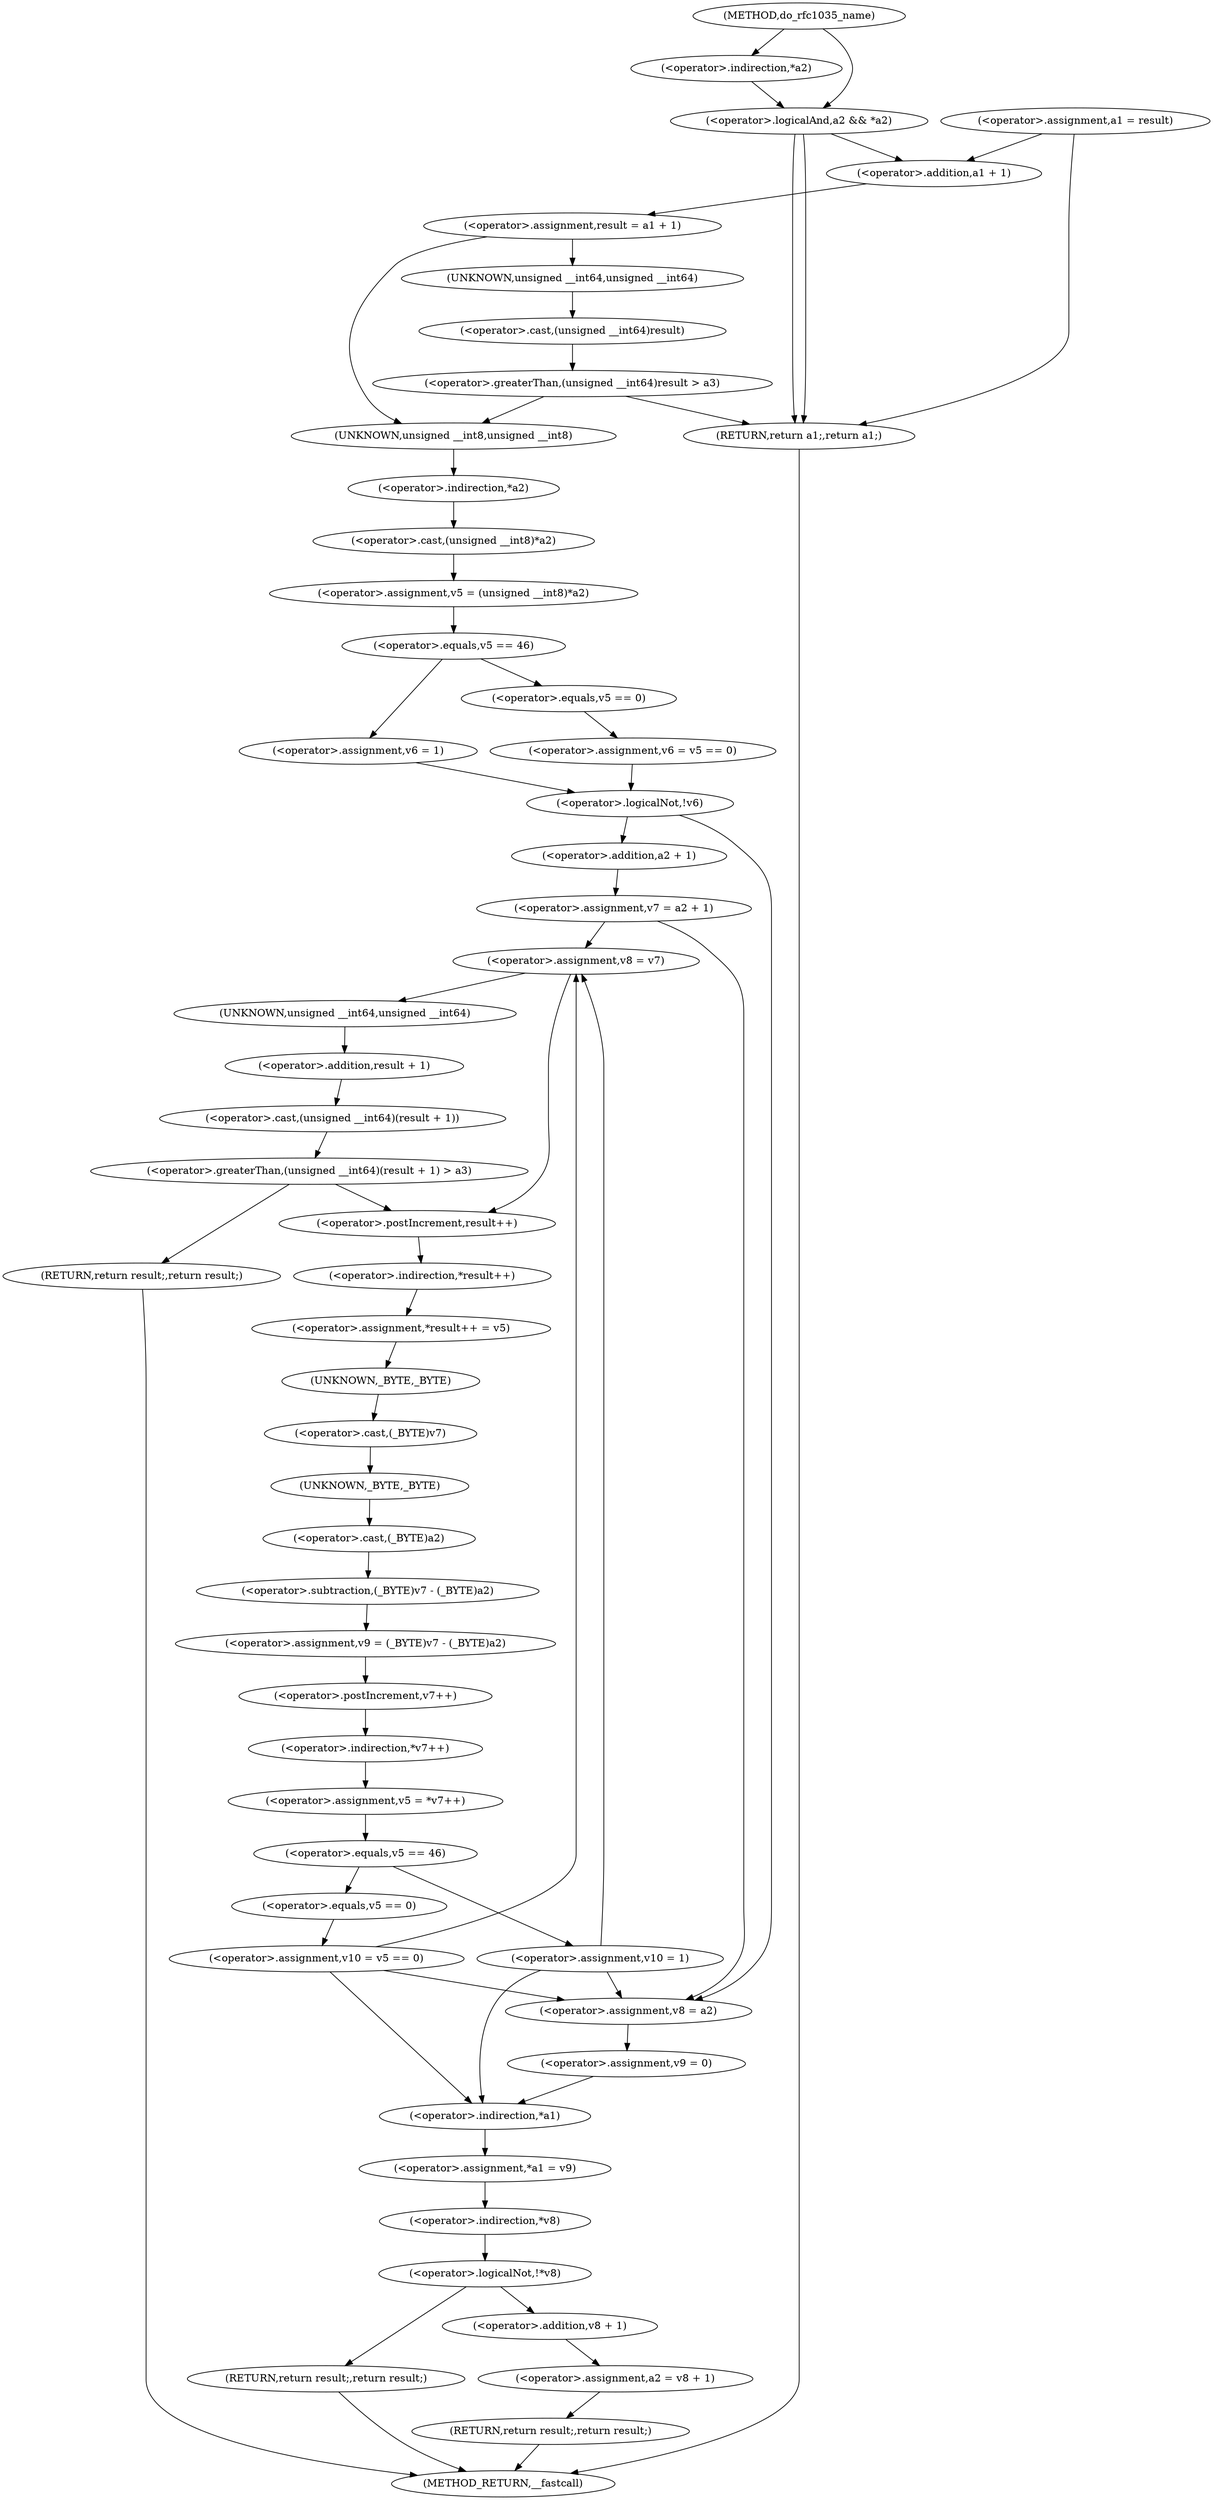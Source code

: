 digraph do_rfc1035_name {  
"1000121" [label = "(<operator>.logicalAnd,a2 && *a2)" ]
"1000123" [label = "(<operator>.indirection,*a2)" ]
"1000129" [label = "(<operator>.assignment,result = a1 + 1)" ]
"1000131" [label = "(<operator>.addition,a1 + 1)" ]
"1000138" [label = "(<operator>.greaterThan,(unsigned __int64)result > a3)" ]
"1000139" [label = "(<operator>.cast,(unsigned __int64)result)" ]
"1000140" [label = "(UNKNOWN,unsigned __int64,unsigned __int64)" ]
"1000144" [label = "(<operator>.assignment,v5 = (unsigned __int8)*a2)" ]
"1000146" [label = "(<operator>.cast,(unsigned __int8)*a2)" ]
"1000147" [label = "(UNKNOWN,unsigned __int8,unsigned __int8)" ]
"1000148" [label = "(<operator>.indirection,*a2)" ]
"1000151" [label = "(<operator>.equals,v5 == 46)" ]
"1000154" [label = "(<operator>.assignment,v6 = 1)" ]
"1000158" [label = "(<operator>.assignment,v6 = v5 == 0)" ]
"1000160" [label = "(<operator>.equals,v5 == 0)" ]
"1000164" [label = "(<operator>.logicalNot,!v6)" ]
"1000167" [label = "(<operator>.assignment,v7 = a2 + 1)" ]
"1000169" [label = "(<operator>.addition,a2 + 1)" ]
"1000175" [label = "(<operator>.assignment,v8 = v7)" ]
"1000182" [label = "(<operator>.greaterThan,(unsigned __int64)(result + 1) > a3)" ]
"1000183" [label = "(<operator>.cast,(unsigned __int64)(result + 1))" ]
"1000184" [label = "(UNKNOWN,unsigned __int64,unsigned __int64)" ]
"1000185" [label = "(<operator>.addition,result + 1)" ]
"1000189" [label = "(RETURN,return result;,return result;)" ]
"1000191" [label = "(<operator>.assignment,*result++ = v5)" ]
"1000192" [label = "(<operator>.indirection,*result++)" ]
"1000193" [label = "(<operator>.postIncrement,result++)" ]
"1000196" [label = "(<operator>.assignment,v9 = (_BYTE)v7 - (_BYTE)a2)" ]
"1000198" [label = "(<operator>.subtraction,(_BYTE)v7 - (_BYTE)a2)" ]
"1000199" [label = "(<operator>.cast,(_BYTE)v7)" ]
"1000200" [label = "(UNKNOWN,_BYTE,_BYTE)" ]
"1000202" [label = "(<operator>.cast,(_BYTE)a2)" ]
"1000203" [label = "(UNKNOWN,_BYTE,_BYTE)" ]
"1000205" [label = "(<operator>.assignment,v5 = *v7++)" ]
"1000207" [label = "(<operator>.indirection,*v7++)" ]
"1000208" [label = "(<operator>.postIncrement,v7++)" ]
"1000211" [label = "(<operator>.equals,v5 == 46)" ]
"1000214" [label = "(<operator>.assignment,v10 = 1)" ]
"1000218" [label = "(<operator>.assignment,v10 = v5 == 0)" ]
"1000220" [label = "(<operator>.equals,v5 == 0)" ]
"1000226" [label = "(<operator>.assignment,v8 = a2)" ]
"1000229" [label = "(<operator>.assignment,v9 = 0)" ]
"1000233" [label = "(<operator>.assignment,*a1 = v9)" ]
"1000234" [label = "(<operator>.indirection,*a1)" ]
"1000238" [label = "(<operator>.logicalNot,!*v8)" ]
"1000239" [label = "(<operator>.indirection,*v8)" ]
"1000241" [label = "(RETURN,return result;,return result;)" ]
"1000243" [label = "(<operator>.assignment,a2 = v8 + 1)" ]
"1000245" [label = "(<operator>.addition,v8 + 1)" ]
"1000248" [label = "(RETURN,return result;,return result;)" ]
"1000250" [label = "(<operator>.assignment,a1 = result)" ]
"1000253" [label = "(RETURN,return a1;,return a1;)" ]
"1000108" [label = "(METHOD,do_rfc1035_name)" ]
"1000255" [label = "(METHOD_RETURN,__fastcall)" ]
  "1000121" -> "1000131" 
  "1000121" -> "1000253" 
  "1000121" -> "1000253" 
  "1000123" -> "1000121" 
  "1000129" -> "1000140" 
  "1000129" -> "1000147" 
  "1000131" -> "1000129" 
  "1000138" -> "1000253" 
  "1000138" -> "1000147" 
  "1000139" -> "1000138" 
  "1000140" -> "1000139" 
  "1000144" -> "1000151" 
  "1000146" -> "1000144" 
  "1000147" -> "1000148" 
  "1000148" -> "1000146" 
  "1000151" -> "1000154" 
  "1000151" -> "1000160" 
  "1000154" -> "1000164" 
  "1000158" -> "1000164" 
  "1000160" -> "1000158" 
  "1000164" -> "1000169" 
  "1000164" -> "1000226" 
  "1000167" -> "1000175" 
  "1000167" -> "1000226" 
  "1000169" -> "1000167" 
  "1000175" -> "1000184" 
  "1000175" -> "1000193" 
  "1000182" -> "1000189" 
  "1000182" -> "1000193" 
  "1000183" -> "1000182" 
  "1000184" -> "1000185" 
  "1000185" -> "1000183" 
  "1000189" -> "1000255" 
  "1000191" -> "1000200" 
  "1000192" -> "1000191" 
  "1000193" -> "1000192" 
  "1000196" -> "1000208" 
  "1000198" -> "1000196" 
  "1000199" -> "1000203" 
  "1000200" -> "1000199" 
  "1000202" -> "1000198" 
  "1000203" -> "1000202" 
  "1000205" -> "1000211" 
  "1000207" -> "1000205" 
  "1000208" -> "1000207" 
  "1000211" -> "1000214" 
  "1000211" -> "1000220" 
  "1000214" -> "1000175" 
  "1000214" -> "1000226" 
  "1000214" -> "1000234" 
  "1000218" -> "1000175" 
  "1000218" -> "1000226" 
  "1000218" -> "1000234" 
  "1000220" -> "1000218" 
  "1000226" -> "1000229" 
  "1000229" -> "1000234" 
  "1000233" -> "1000239" 
  "1000234" -> "1000233" 
  "1000238" -> "1000241" 
  "1000238" -> "1000245" 
  "1000239" -> "1000238" 
  "1000241" -> "1000255" 
  "1000243" -> "1000248" 
  "1000245" -> "1000243" 
  "1000248" -> "1000255" 
  "1000250" -> "1000131" 
  "1000250" -> "1000253" 
  "1000253" -> "1000255" 
  "1000108" -> "1000121" 
  "1000108" -> "1000123" 
}
